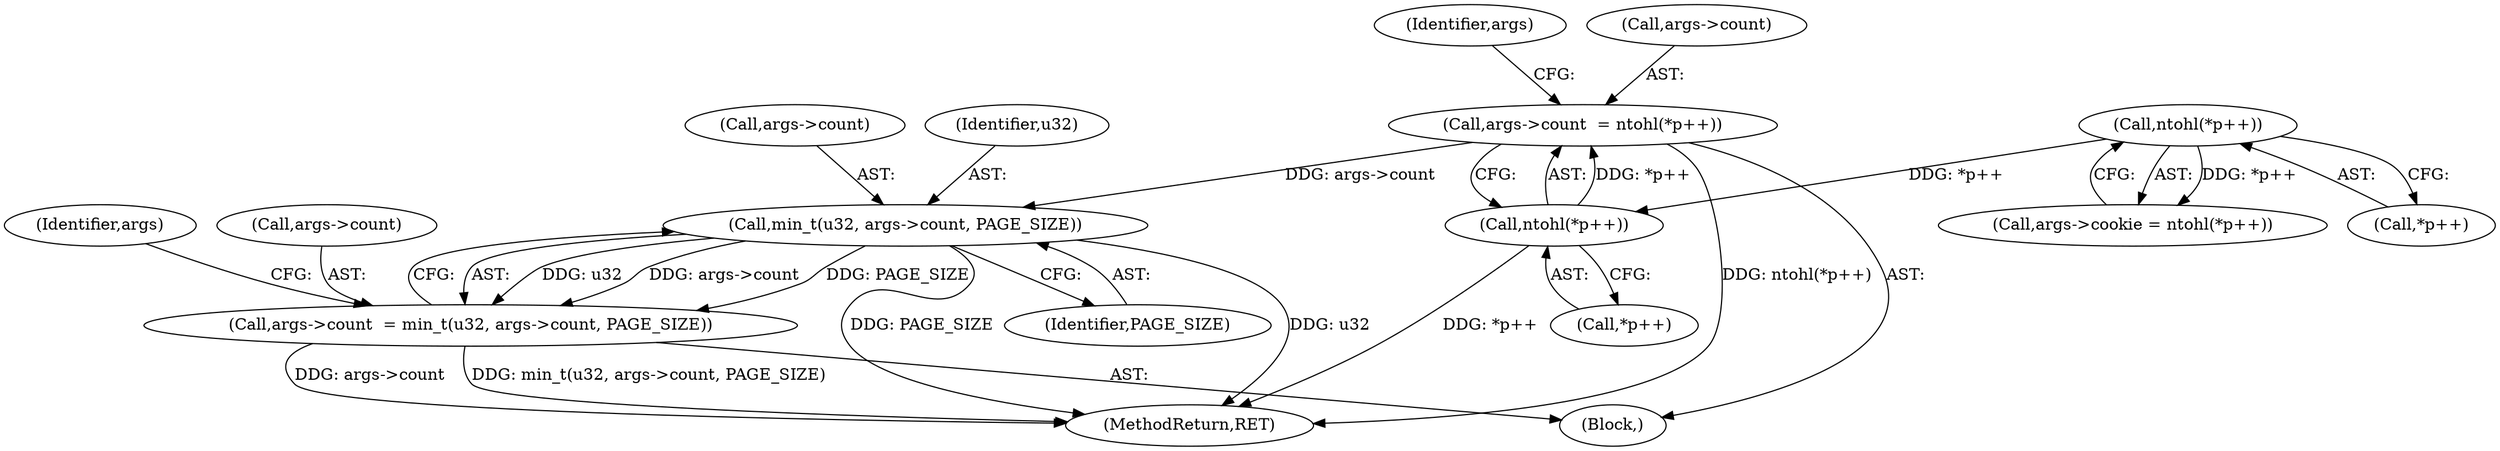 digraph "0_linux_c70422f760c120480fee4de6c38804c72aa26bc1_16@pointer" {
"1000126" [label="(Call,args->count  = ntohl(*p++))"];
"1000130" [label="(Call,ntohl(*p++))"];
"1000122" [label="(Call,ntohl(*p++))"];
"1000138" [label="(Call,min_t(u32, args->count, PAGE_SIZE))"];
"1000134" [label="(Call,args->count  = min_t(u32, args->count, PAGE_SIZE))"];
"1000136" [label="(Identifier,args)"];
"1000126" [label="(Call,args->count  = ntohl(*p++))"];
"1000122" [label="(Call,ntohl(*p++))"];
"1000139" [label="(Identifier,u32)"];
"1000123" [label="(Call,*p++)"];
"1000140" [label="(Call,args->count)"];
"1000143" [label="(Identifier,PAGE_SIZE)"];
"1000131" [label="(Call,*p++)"];
"1000134" [label="(Call,args->count  = min_t(u32, args->count, PAGE_SIZE))"];
"1000158" [label="(MethodReturn,RET)"];
"1000127" [label="(Call,args->count)"];
"1000118" [label="(Call,args->cookie = ntohl(*p++))"];
"1000130" [label="(Call,ntohl(*p++))"];
"1000146" [label="(Identifier,args)"];
"1000104" [label="(Block,)"];
"1000138" [label="(Call,min_t(u32, args->count, PAGE_SIZE))"];
"1000135" [label="(Call,args->count)"];
"1000126" -> "1000104"  [label="AST: "];
"1000126" -> "1000130"  [label="CFG: "];
"1000127" -> "1000126"  [label="AST: "];
"1000130" -> "1000126"  [label="AST: "];
"1000136" -> "1000126"  [label="CFG: "];
"1000126" -> "1000158"  [label="DDG: ntohl(*p++)"];
"1000130" -> "1000126"  [label="DDG: *p++"];
"1000126" -> "1000138"  [label="DDG: args->count"];
"1000130" -> "1000131"  [label="CFG: "];
"1000131" -> "1000130"  [label="AST: "];
"1000130" -> "1000158"  [label="DDG: *p++"];
"1000122" -> "1000130"  [label="DDG: *p++"];
"1000122" -> "1000118"  [label="AST: "];
"1000122" -> "1000123"  [label="CFG: "];
"1000123" -> "1000122"  [label="AST: "];
"1000118" -> "1000122"  [label="CFG: "];
"1000122" -> "1000118"  [label="DDG: *p++"];
"1000138" -> "1000134"  [label="AST: "];
"1000138" -> "1000143"  [label="CFG: "];
"1000139" -> "1000138"  [label="AST: "];
"1000140" -> "1000138"  [label="AST: "];
"1000143" -> "1000138"  [label="AST: "];
"1000134" -> "1000138"  [label="CFG: "];
"1000138" -> "1000158"  [label="DDG: u32"];
"1000138" -> "1000158"  [label="DDG: PAGE_SIZE"];
"1000138" -> "1000134"  [label="DDG: u32"];
"1000138" -> "1000134"  [label="DDG: args->count"];
"1000138" -> "1000134"  [label="DDG: PAGE_SIZE"];
"1000134" -> "1000104"  [label="AST: "];
"1000135" -> "1000134"  [label="AST: "];
"1000146" -> "1000134"  [label="CFG: "];
"1000134" -> "1000158"  [label="DDG: args->count"];
"1000134" -> "1000158"  [label="DDG: min_t(u32, args->count, PAGE_SIZE)"];
}
